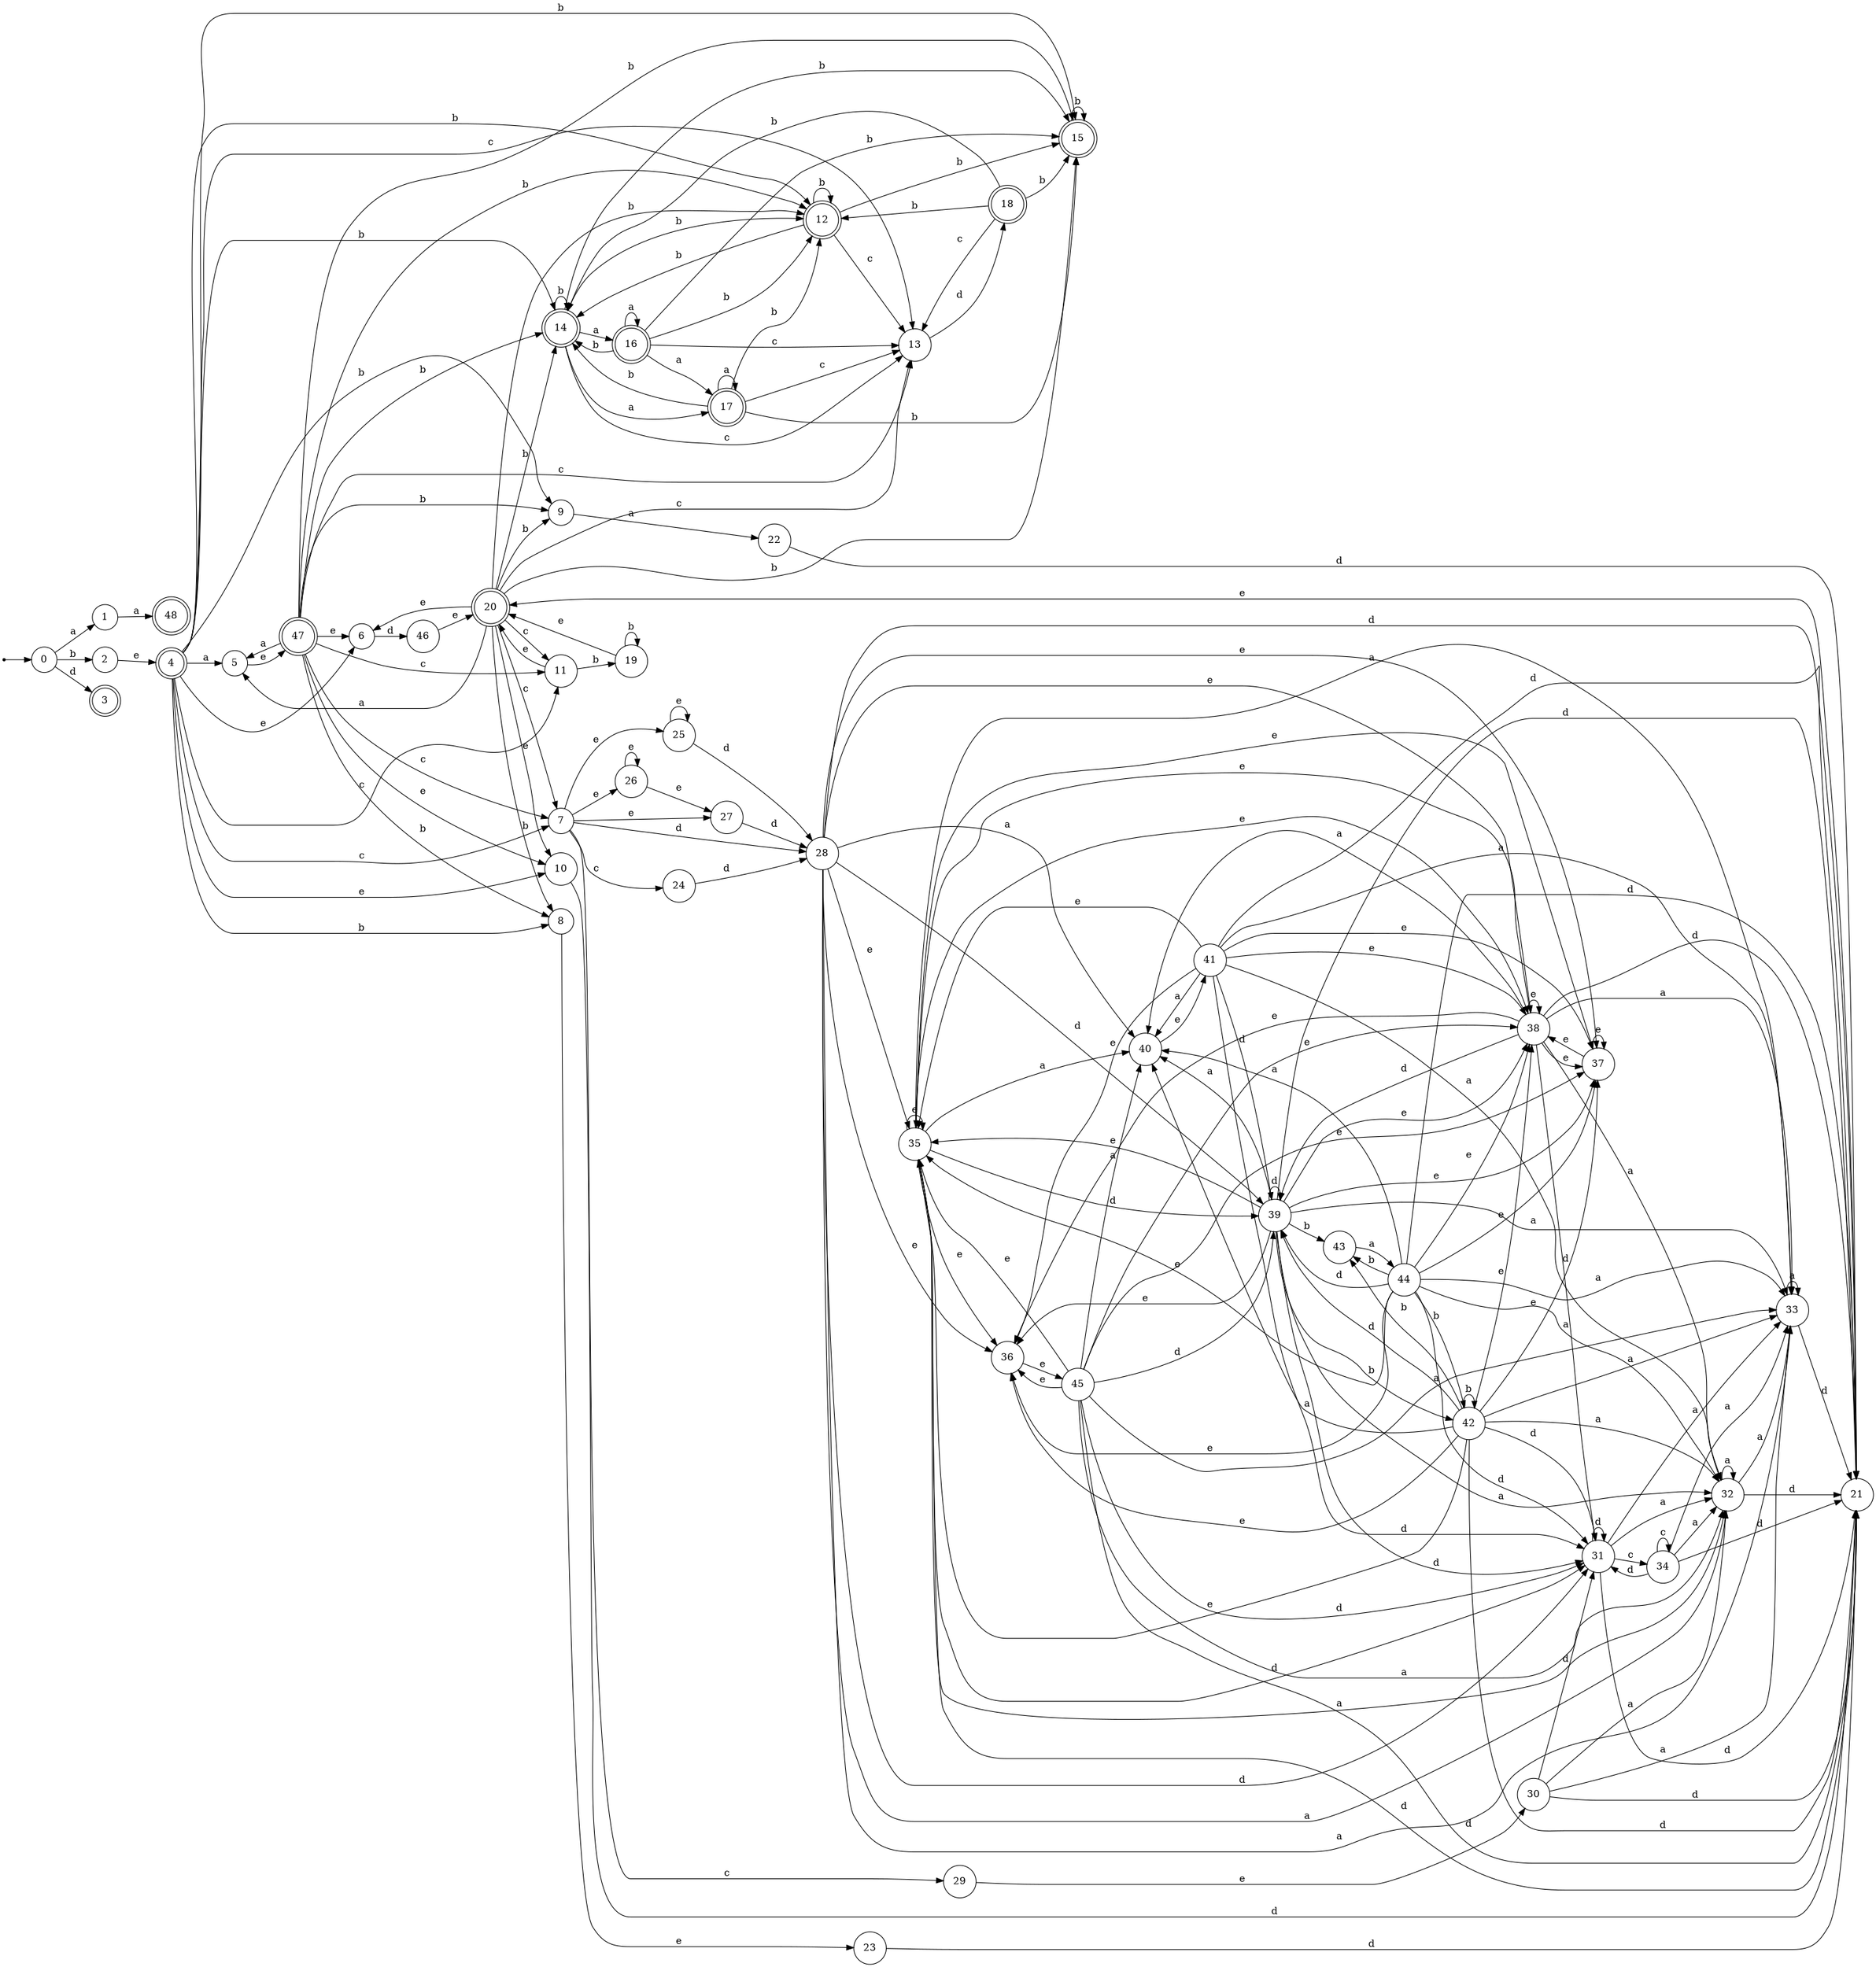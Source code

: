 digraph finite_state_machine {
rankdir=LR;
size="20,20";
node [shape = point]; "dummy0"
node [shape = circle]; "0";
"dummy0" -> "0";
node [shape = circle]; "1";
node [shape = circle]; "2";
node [shape = doublecircle]; "3";node [shape = doublecircle]; "4";node [shape = circle]; "5";
node [shape = circle]; "6";
node [shape = circle]; "7";
node [shape = circle]; "8";
node [shape = circle]; "9";
node [shape = circle]; "10";
node [shape = circle]; "11";
node [shape = doublecircle]; "12";node [shape = circle]; "13";
node [shape = doublecircle]; "14";node [shape = doublecircle]; "15";node [shape = doublecircle]; "16";node [shape = doublecircle]; "17";node [shape = doublecircle]; "18";node [shape = circle]; "19";
node [shape = doublecircle]; "20";node [shape = circle]; "21";
node [shape = circle]; "22";
node [shape = circle]; "23";
node [shape = circle]; "24";
node [shape = circle]; "25";
node [shape = circle]; "26";
node [shape = circle]; "27";
node [shape = circle]; "28";
node [shape = circle]; "29";
node [shape = circle]; "30";
node [shape = circle]; "31";
node [shape = circle]; "32";
node [shape = circle]; "33";
node [shape = circle]; "34";
node [shape = circle]; "35";
node [shape = circle]; "36";
node [shape = circle]; "37";
node [shape = circle]; "38";
node [shape = circle]; "39";
node [shape = circle]; "40";
node [shape = circle]; "41";
node [shape = circle]; "42";
node [shape = circle]; "43";
node [shape = circle]; "44";
node [shape = circle]; "45";
node [shape = circle]; "46";
node [shape = doublecircle]; "47";node [shape = doublecircle]; "48";"0" -> "1" [label = "a"];
 "0" -> "2" [label = "b"];
 "0" -> "3" [label = "d"];
 "2" -> "4" [label = "e"];
 "4" -> "5" [label = "a"];
 "4" -> "10" [label = "e"];
 "4" -> "6" [label = "e"];
 "4" -> "11" [label = "c"];
 "4" -> "13" [label = "c"];
 "4" -> "7" [label = "c"];
 "4" -> "8" [label = "b"];
 "4" -> "9" [label = "b"];
 "4" -> "12" [label = "b"];
 "4" -> "14" [label = "b"];
 "4" -> "15" [label = "b"];
 "15" -> "15" [label = "b"];
 "14" -> "12" [label = "b"];
 "14" -> "14" [label = "b"];
 "14" -> "15" [label = "b"];
 "14" -> "16" [label = "a"];
 "14" -> "17" [label = "a"];
 "14" -> "13" [label = "c"];
 "17" -> "17" [label = "a"];
 "17" -> "12" [label = "b"];
 "17" -> "14" [label = "b"];
 "17" -> "15" [label = "b"];
 "17" -> "13" [label = "c"];
 "16" -> "16" [label = "a"];
 "16" -> "17" [label = "a"];
 "16" -> "12" [label = "b"];
 "16" -> "14" [label = "b"];
 "16" -> "15" [label = "b"];
 "16" -> "13" [label = "c"];
 "13" -> "18" [label = "d"];
 "18" -> "13" [label = "c"];
 "18" -> "12" [label = "b"];
 "18" -> "14" [label = "b"];
 "18" -> "15" [label = "b"];
 "12" -> "12" [label = "b"];
 "12" -> "14" [label = "b"];
 "12" -> "15" [label = "b"];
 "12" -> "13" [label = "c"];
 "11" -> "19" [label = "b"];
 "11" -> "20" [label = "e"];
 "20" -> "10" [label = "e"];
 "20" -> "6" [label = "e"];
 "20" -> "11" [label = "c"];
 "20" -> "13" [label = "c"];
 "20" -> "7" [label = "c"];
 "20" -> "8" [label = "b"];
 "20" -> "9" [label = "b"];
 "20" -> "12" [label = "b"];
 "20" -> "14" [label = "b"];
 "20" -> "15" [label = "b"];
 "20" -> "5" [label = "a"];
 "19" -> "19" [label = "b"];
 "19" -> "20" [label = "e"];
 "10" -> "21" [label = "d"];
 "21" -> "20" [label = "e"];
 "9" -> "22" [label = "a"];
 "22" -> "21" [label = "d"];
 "8" -> "23" [label = "e"];
 "23" -> "21" [label = "d"];
 "7" -> "24" [label = "c"];
 "7" -> "29" [label = "c"];
 "7" -> "25" [label = "e"];
 "7" -> "26" [label = "e"];
 "7" -> "27" [label = "e"];
 "7" -> "28" [label = "d"];
 "29" -> "30" [label = "e"];
 "30" -> "21" [label = "d"];
 "30" -> "31" [label = "d"];
 "30" -> "32" [label = "a"];
 "30" -> "33" [label = "a"];
 "33" -> "33" [label = "a"];
 "33" -> "21" [label = "d"];
 "32" -> "32" [label = "a"];
 "32" -> "33" [label = "a"];
 "32" -> "21" [label = "d"];
 "31" -> "21" [label = "d"];
 "31" -> "31" [label = "d"];
 "31" -> "34" [label = "c"];
 "31" -> "32" [label = "a"];
 "31" -> "33" [label = "a"];
 "34" -> "34" [label = "c"];
 "34" -> "21" [label = "d"];
 "34" -> "31" [label = "d"];
 "34" -> "32" [label = "a"];
 "34" -> "33" [label = "a"];
 "28" -> "35" [label = "e"];
 "28" -> "36" [label = "e"];
 "28" -> "37" [label = "e"];
 "28" -> "38" [label = "e"];
 "28" -> "31" [label = "d"];
 "28" -> "21" [label = "d"];
 "28" -> "39" [label = "d"];
 "28" -> "40" [label = "a"];
 "28" -> "33" [label = "a"];
 "28" -> "32" [label = "a"];
 "40" -> "41" [label = "e"];
 "41" -> "40" [label = "a"];
 "41" -> "33" [label = "a"];
 "41" -> "32" [label = "a"];
 "41" -> "35" [label = "e"];
 "41" -> "36" [label = "e"];
 "41" -> "37" [label = "e"];
 "41" -> "38" [label = "e"];
 "41" -> "31" [label = "d"];
 "41" -> "21" [label = "d"];
 "41" -> "39" [label = "d"];
 "39" -> "31" [label = "d"];
 "39" -> "21" [label = "d"];
 "39" -> "39" [label = "d"];
 "39" -> "42" [label = "b"];
 "39" -> "43" [label = "b"];
 "39" -> "35" [label = "e"];
 "39" -> "36" [label = "e"];
 "39" -> "37" [label = "e"];
 "39" -> "38" [label = "e"];
 "39" -> "40" [label = "a"];
 "39" -> "33" [label = "a"];
 "39" -> "32" [label = "a"];
 "43" -> "44" [label = "a"];
 "44" -> "42" [label = "b"];
 "44" -> "43" [label = "b"];
 "44" -> "31" [label = "d"];
 "44" -> "21" [label = "d"];
 "44" -> "39" [label = "d"];
 "44" -> "35" [label = "e"];
 "44" -> "36" [label = "e"];
 "44" -> "37" [label = "e"];
 "44" -> "38" [label = "e"];
 "44" -> "40" [label = "a"];
 "44" -> "33" [label = "a"];
 "44" -> "32" [label = "a"];
 "42" -> "42" [label = "b"];
 "42" -> "43" [label = "b"];
 "42" -> "31" [label = "d"];
 "42" -> "21" [label = "d"];
 "42" -> "39" [label = "d"];
 "42" -> "35" [label = "e"];
 "42" -> "36" [label = "e"];
 "42" -> "37" [label = "e"];
 "42" -> "38" [label = "e"];
 "42" -> "40" [label = "a"];
 "42" -> "33" [label = "a"];
 "42" -> "32" [label = "a"];
 "38" -> "35" [label = "e"];
 "38" -> "36" [label = "e"];
 "38" -> "37" [label = "e"];
 "38" -> "38" [label = "e"];
 "38" -> "31" [label = "d"];
 "38" -> "21" [label = "d"];
 "38" -> "39" [label = "d"];
 "38" -> "40" [label = "a"];
 "38" -> "33" [label = "a"];
 "38" -> "32" [label = "a"];
 "37" -> "37" [label = "e"];
 "37" -> "38" [label = "e"];
 "36" -> "45" [label = "e"];
 "45" -> "35" [label = "e"];
 "45" -> "36" [label = "e"];
 "45" -> "37" [label = "e"];
 "45" -> "38" [label = "e"];
 "45" -> "31" [label = "d"];
 "45" -> "21" [label = "d"];
 "45" -> "39" [label = "d"];
 "45" -> "40" [label = "a"];
 "45" -> "33" [label = "a"];
 "45" -> "32" [label = "a"];
 "35" -> "35" [label = "e"];
 "35" -> "36" [label = "e"];
 "35" -> "37" [label = "e"];
 "35" -> "38" [label = "e"];
 "35" -> "31" [label = "d"];
 "35" -> "21" [label = "d"];
 "35" -> "39" [label = "d"];
 "35" -> "40" [label = "a"];
 "35" -> "33" [label = "a"];
 "35" -> "32" [label = "a"];
 "27" -> "28" [label = "d"];
 "26" -> "26" [label = "e"];
 "26" -> "27" [label = "e"];
 "25" -> "25" [label = "e"];
 "25" -> "28" [label = "d"];
 "24" -> "28" [label = "d"];
 "6" -> "46" [label = "d"];
 "46" -> "20" [label = "e"];
 "5" -> "47" [label = "e"];
 "47" -> "5" [label = "a"];
 "47" -> "10" [label = "e"];
 "47" -> "6" [label = "e"];
 "47" -> "11" [label = "c"];
 "47" -> "13" [label = "c"];
 "47" -> "7" [label = "c"];
 "47" -> "8" [label = "b"];
 "47" -> "9" [label = "b"];
 "47" -> "12" [label = "b"];
 "47" -> "14" [label = "b"];
 "47" -> "15" [label = "b"];
 "1" -> "48" [label = "a"];
 }

